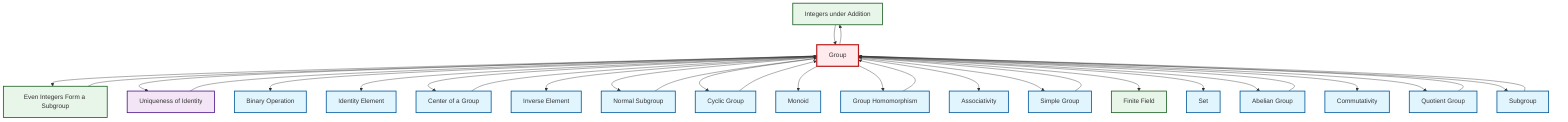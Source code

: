 graph TD
    classDef definition fill:#e1f5fe,stroke:#01579b,stroke-width:2px
    classDef theorem fill:#f3e5f5,stroke:#4a148c,stroke-width:2px
    classDef axiom fill:#fff3e0,stroke:#e65100,stroke-width:2px
    classDef example fill:#e8f5e9,stroke:#1b5e20,stroke-width:2px
    classDef current fill:#ffebee,stroke:#b71c1c,stroke-width:3px
    ex-integers-addition["Integers under Addition"]:::example
    def-quotient-group["Quotient Group"]:::definition
    ex-finite-field["Finite Field"]:::example
    def-monoid["Monoid"]:::definition
    def-subgroup["Subgroup"]:::definition
    def-group["Group"]:::definition
    def-inverse-element["Inverse Element"]:::definition
    def-normal-subgroup["Normal Subgroup"]:::definition
    def-set["Set"]:::definition
    def-commutativity["Commutativity"]:::definition
    def-identity-element["Identity Element"]:::definition
    def-center-of-group["Center of a Group"]:::definition
    def-cyclic-group["Cyclic Group"]:::definition
    def-associativity["Associativity"]:::definition
    ex-even-integers-subgroup["Even Integers Form a Subgroup"]:::example
    def-binary-operation["Binary Operation"]:::definition
    def-homomorphism["Group Homomorphism"]:::definition
    thm-unique-identity["Uniqueness of Identity"]:::theorem
    def-simple-group["Simple Group"]:::definition
    def-abelian-group["Abelian Group"]:::definition
    def-group --> ex-even-integers-subgroup
    ex-integers-addition --> def-group
    def-group --> thm-unique-identity
    def-group --> def-binary-operation
    def-simple-group --> def-group
    def-group --> def-identity-element
    def-group --> def-center-of-group
    def-homomorphism --> def-group
    def-group --> def-inverse-element
    def-group --> def-normal-subgroup
    thm-unique-identity --> def-group
    def-group --> def-cyclic-group
    def-group --> def-monoid
    def-center-of-group --> def-group
    def-cyclic-group --> def-group
    def-group --> def-homomorphism
    def-group --> def-associativity
    def-quotient-group --> def-group
    def-group --> def-simple-group
    def-group --> ex-finite-field
    def-normal-subgroup --> def-group
    def-group --> def-set
    ex-even-integers-subgroup --> def-group
    def-subgroup --> def-group
    def-group --> def-abelian-group
    def-group --> def-commutativity
    def-group --> def-quotient-group
    def-group --> def-subgroup
    def-group --> ex-integers-addition
    def-abelian-group --> def-group
    class def-group current